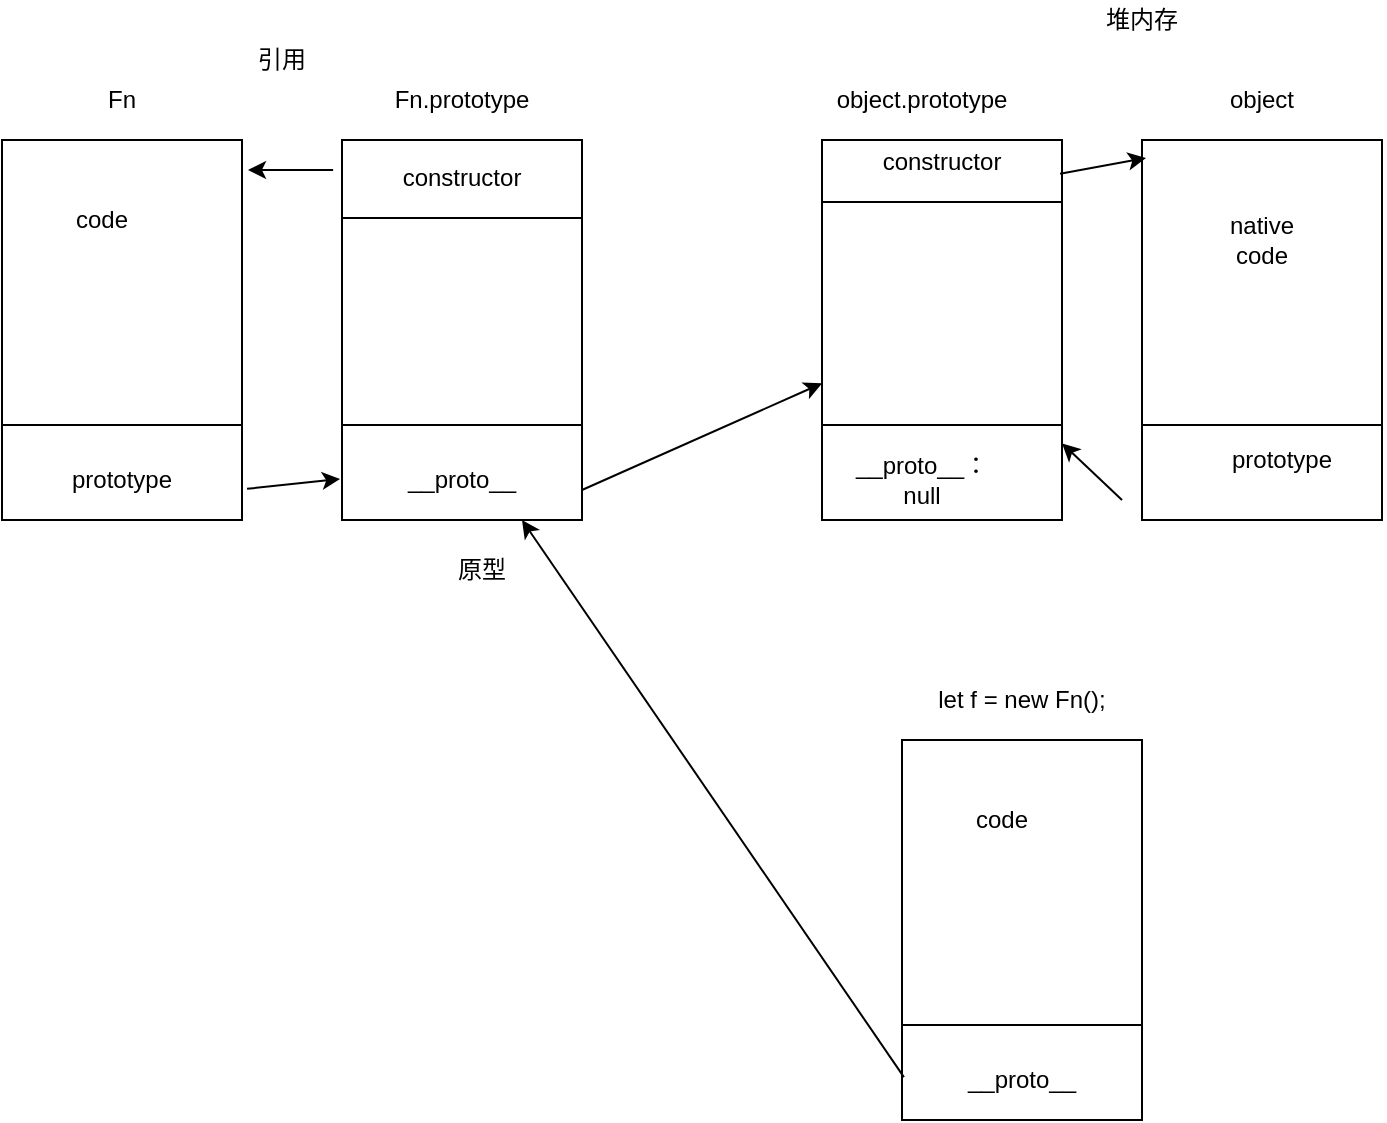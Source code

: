 <mxfile version="12.2.4" pages="1"><diagram id="sX-TDLRh3dU4u6rgRsLH" name="Page-1"><mxGraphModel dx="720" dy="485" grid="1" gridSize="10" guides="1" tooltips="1" connect="1" arrows="1" fold="1" page="1" pageScale="1" pageWidth="2339" pageHeight="3300" math="0" shadow="0"><root><mxCell id="0"/><mxCell id="1" parent="0"/><mxCell id="2" value="" style="rounded=0;whiteSpace=wrap;html=1;" parent="1" vertex="1"><mxGeometry x="50" y="160" width="120" height="190" as="geometry"/></mxCell><mxCell id="5" value="" style="endArrow=none;html=1;entryX=1;entryY=0.75;entryDx=0;entryDy=0;exitX=0;exitY=0.75;exitDx=0;exitDy=0;" parent="1" source="2" target="2" edge="1"><mxGeometry width="50" height="50" relative="1" as="geometry"><mxPoint x="70" y="310" as="sourcePoint"/><mxPoint x="120" y="260" as="targetPoint"/></mxGeometry></mxCell><mxCell id="6" value="" style="rounded=0;whiteSpace=wrap;html=1;" parent="1" vertex="1"><mxGeometry x="620" y="160" width="120" height="190" as="geometry"/></mxCell><mxCell id="7" value="" style="endArrow=none;html=1;entryX=1;entryY=0.75;entryDx=0;entryDy=0;exitX=0;exitY=0.75;exitDx=0;exitDy=0;" parent="1" source="6" target="6" edge="1"><mxGeometry width="50" height="50" relative="1" as="geometry"><mxPoint x="440" y="310" as="sourcePoint"/><mxPoint x="490" y="260" as="targetPoint"/></mxGeometry></mxCell><mxCell id="8" value="prototype" style="text;html=1;strokeColor=none;fillColor=none;align=center;verticalAlign=middle;whiteSpace=wrap;rounded=0;" parent="1" vertex="1"><mxGeometry x="90" y="320" width="40" height="20" as="geometry"/></mxCell><mxCell id="9" value="" style="rounded=0;whiteSpace=wrap;html=1;" parent="1" vertex="1"><mxGeometry x="220" y="160" width="120" height="190" as="geometry"/></mxCell><mxCell id="10" value="" style="endArrow=none;html=1;entryX=1;entryY=0.75;entryDx=0;entryDy=0;exitX=0;exitY=0.75;exitDx=0;exitDy=0;" parent="1" source="9" target="9" edge="1"><mxGeometry width="50" height="50" relative="1" as="geometry"><mxPoint x="220" y="310" as="sourcePoint"/><mxPoint x="270" y="260" as="targetPoint"/></mxGeometry></mxCell><mxCell id="11" value="__proto__" style="text;html=1;strokeColor=none;fillColor=none;align=center;verticalAlign=middle;whiteSpace=wrap;rounded=0;" parent="1" vertex="1"><mxGeometry x="260" y="320" width="40" height="20" as="geometry"/></mxCell><mxCell id="12" value="" style="rounded=0;whiteSpace=wrap;html=1;" parent="1" vertex="1"><mxGeometry x="460" y="160" width="120" height="190" as="geometry"/></mxCell><mxCell id="13" value="" style="endArrow=none;html=1;entryX=1;entryY=0.75;entryDx=0;entryDy=0;exitX=0;exitY=0.75;exitDx=0;exitDy=0;" parent="1" source="12" target="12" edge="1"><mxGeometry width="50" height="50" relative="1" as="geometry"><mxPoint x="340" y="310" as="sourcePoint"/><mxPoint x="390" y="260" as="targetPoint"/></mxGeometry></mxCell><mxCell id="14" value="__proto__：null" style="text;html=1;strokeColor=none;fillColor=none;align=center;verticalAlign=middle;whiteSpace=wrap;rounded=0;" parent="1" vertex="1"><mxGeometry x="490" y="320" width="40" height="20" as="geometry"/></mxCell><mxCell id="15" value="prototype" style="text;html=1;strokeColor=none;fillColor=none;align=center;verticalAlign=middle;whiteSpace=wrap;rounded=0;" parent="1" vertex="1"><mxGeometry x="670" y="310" width="40" height="20" as="geometry"/></mxCell><mxCell id="20" value="code&lt;br&gt;" style="text;html=1;strokeColor=none;fillColor=none;align=center;verticalAlign=middle;whiteSpace=wrap;rounded=0;" parent="1" vertex="1"><mxGeometry x="80" y="190" width="40" height="20" as="geometry"/></mxCell><mxCell id="21" value="Fn" style="text;html=1;strokeColor=none;fillColor=none;align=center;verticalAlign=middle;whiteSpace=wrap;rounded=0;" parent="1" vertex="1"><mxGeometry x="90" y="130" width="40" height="20" as="geometry"/></mxCell><mxCell id="22" value="Fn.prototype" style="text;html=1;strokeColor=none;fillColor=none;align=center;verticalAlign=middle;whiteSpace=wrap;rounded=0;" parent="1" vertex="1"><mxGeometry x="260" y="130" width="40" height="20" as="geometry"/></mxCell><mxCell id="25" value="" style="endArrow=none;html=1;entryX=1;entryY=0.75;entryDx=0;entryDy=0;exitX=0;exitY=0.75;exitDx=0;exitDy=0;" parent="1" edge="1"><mxGeometry width="50" height="50" relative="1" as="geometry"><mxPoint x="220" y="199" as="sourcePoint"/><mxPoint x="340" y="199" as="targetPoint"/></mxGeometry></mxCell><mxCell id="26" value="constructor&lt;br&gt;" style="text;html=1;strokeColor=none;fillColor=none;align=center;verticalAlign=middle;whiteSpace=wrap;rounded=0;" parent="1" vertex="1"><mxGeometry x="260" y="169" width="40" height="20" as="geometry"/></mxCell><mxCell id="28" value="" style="endArrow=none;html=1;entryX=1;entryY=0.75;entryDx=0;entryDy=0;exitX=0;exitY=0.75;exitDx=0;exitDy=0;" parent="1" edge="1"><mxGeometry width="50" height="50" relative="1" as="geometry"><mxPoint x="460" y="191" as="sourcePoint"/><mxPoint x="580" y="191" as="targetPoint"/></mxGeometry></mxCell><mxCell id="29" value="constructor&lt;br&gt;" style="text;html=1;strokeColor=none;fillColor=none;align=center;verticalAlign=middle;whiteSpace=wrap;rounded=0;" parent="1" vertex="1"><mxGeometry x="500" y="160" width="40" height="22" as="geometry"/></mxCell><mxCell id="31" value="native code" style="text;html=1;strokeColor=none;fillColor=none;align=center;verticalAlign=middle;whiteSpace=wrap;rounded=0;" parent="1" vertex="1"><mxGeometry x="660" y="200" width="40" height="20" as="geometry"/></mxCell><mxCell id="35" value="object.prototype" style="text;html=1;strokeColor=none;fillColor=none;align=center;verticalAlign=middle;whiteSpace=wrap;rounded=0;" parent="1" vertex="1"><mxGeometry x="490" y="130" width="40" height="20" as="geometry"/></mxCell><mxCell id="36" value="object&lt;br&gt;" style="text;html=1;strokeColor=none;fillColor=none;align=center;verticalAlign=middle;whiteSpace=wrap;rounded=0;" parent="1" vertex="1"><mxGeometry x="660" y="130" width="40" height="20" as="geometry"/></mxCell><mxCell id="37" value="" style="endArrow=classic;html=1;exitX=1.021;exitY=0.918;exitDx=0;exitDy=0;exitPerimeter=0;entryX=-0.008;entryY=0.892;entryDx=0;entryDy=0;entryPerimeter=0;" parent="1" source="2" target="9" edge="1"><mxGeometry width="50" height="50" relative="1" as="geometry"><mxPoint x="160" y="370" as="sourcePoint"/><mxPoint x="210" y="320" as="targetPoint"/></mxGeometry></mxCell><mxCell id="38" value="" style="endArrow=classic;html=1;" parent="1" target="12" edge="1"><mxGeometry width="50" height="50" relative="1" as="geometry"><mxPoint x="340" y="335" as="sourcePoint"/><mxPoint x="390" y="285" as="targetPoint"/></mxGeometry></mxCell><mxCell id="40" value="" style="endArrow=classic;html=1;exitX=-0.037;exitY=0.079;exitDx=0;exitDy=0;exitPerimeter=0;" parent="1" source="9" edge="1"><mxGeometry width="50" height="50" relative="1" as="geometry"><mxPoint x="165" y="210" as="sourcePoint"/><mxPoint x="173" y="175" as="targetPoint"/></mxGeometry></mxCell><mxCell id="41" value="引用" style="text;html=1;strokeColor=none;fillColor=none;align=center;verticalAlign=middle;whiteSpace=wrap;rounded=0;" parent="1" vertex="1"><mxGeometry x="170" y="110" width="40" height="20" as="geometry"/></mxCell><mxCell id="42" value="堆内存" style="text;html=1;strokeColor=none;fillColor=none;align=center;verticalAlign=middle;whiteSpace=wrap;rounded=0;" parent="1" vertex="1"><mxGeometry x="600" y="90" width="40" height="20" as="geometry"/></mxCell><mxCell id="43" value="原型" style="text;html=1;strokeColor=none;fillColor=none;align=center;verticalAlign=middle;whiteSpace=wrap;rounded=0;" parent="1" vertex="1"><mxGeometry x="270" y="370" width="40" height="10" as="geometry"/></mxCell><mxCell id="44" value="" style="endArrow=classic;html=1;exitX=0.992;exitY=0.089;exitDx=0;exitDy=0;exitPerimeter=0;" parent="1" source="12" edge="1"><mxGeometry width="50" height="50" relative="1" as="geometry"><mxPoint x="572" y="219" as="sourcePoint"/><mxPoint x="622" y="169" as="targetPoint"/></mxGeometry></mxCell><mxCell id="45" value="" style="endArrow=classic;html=1;" parent="1" target="12" edge="1"><mxGeometry width="50" height="50" relative="1" as="geometry"><mxPoint x="610" y="340" as="sourcePoint"/><mxPoint x="570" y="400" as="targetPoint"/></mxGeometry></mxCell><mxCell id="46" value="" style="rounded=0;whiteSpace=wrap;html=1;" parent="1" vertex="1"><mxGeometry x="500" y="460" width="120" height="190" as="geometry"/></mxCell><mxCell id="47" value="" style="endArrow=none;html=1;entryX=1;entryY=0.75;entryDx=0;entryDy=0;exitX=0;exitY=0.75;exitDx=0;exitDy=0;" parent="1" source="46" target="46" edge="1"><mxGeometry width="50" height="50" relative="1" as="geometry"><mxPoint x="520" y="610" as="sourcePoint"/><mxPoint x="570" y="560" as="targetPoint"/></mxGeometry></mxCell><mxCell id="48" value="__proto__" style="text;html=1;strokeColor=none;fillColor=none;align=center;verticalAlign=middle;whiteSpace=wrap;rounded=0;" parent="1" vertex="1"><mxGeometry x="540" y="620" width="40" height="20" as="geometry"/></mxCell><mxCell id="49" value="code&lt;br&gt;" style="text;html=1;strokeColor=none;fillColor=none;align=center;verticalAlign=middle;whiteSpace=wrap;rounded=0;" parent="1" vertex="1"><mxGeometry x="530" y="490" width="40" height="20" as="geometry"/></mxCell><mxCell id="50" value="let f = new Fn();" style="text;html=1;strokeColor=none;fillColor=none;align=center;verticalAlign=middle;whiteSpace=wrap;rounded=0;" parent="1" vertex="1"><mxGeometry x="510" y="430" width="100" height="20" as="geometry"/></mxCell><mxCell id="51" value="" style="endArrow=classic;html=1;exitX=0.008;exitY=0.887;exitDx=0;exitDy=0;exitPerimeter=0;entryX=0.75;entryY=1;entryDx=0;entryDy=0;" parent="1" source="46" target="9" edge="1"><mxGeometry width="50" height="50" relative="1" as="geometry"><mxPoint x="255" y="575" as="sourcePoint"/><mxPoint x="305" y="525" as="targetPoint"/></mxGeometry></mxCell></root></mxGraphModel></diagram></mxfile>